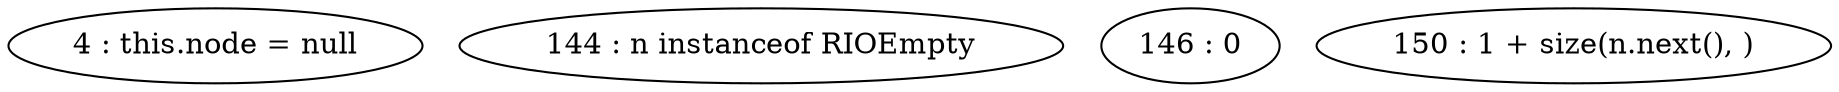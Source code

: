 digraph G {
"4 : this.node = null"
"144 : n instanceof RIOEmpty"
"146 : 0"
"150 : 1 + size(n.next(), )"
}